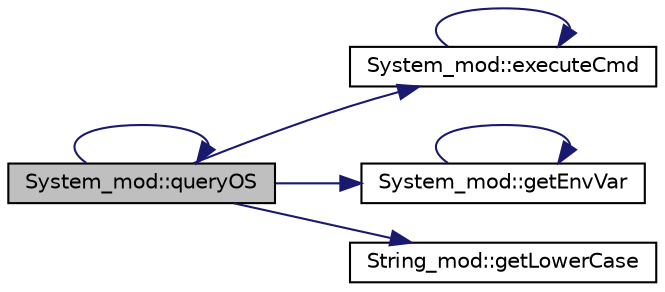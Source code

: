 digraph "System_mod::queryOS"
{
 // LATEX_PDF_SIZE
  edge [fontname="Helvetica",fontsize="10",labelfontname="Helvetica",labelfontsize="10"];
  node [fontname="Helvetica",fontsize="10",shape=record];
  rankdir="LR";
  Node1 [label="System_mod::queryOS",height=0.2,width=0.4,color="black", fillcolor="grey75", style="filled", fontcolor="black",tooltip="Query all attributes of the OS_type class: name, slash, isWindows, Err."];
  Node1 -> Node2 [color="midnightblue",fontsize="10",style="solid"];
  Node2 [label="System_mod::executeCmd",height=0.2,width=0.4,color="black", fillcolor="white", style="filled",URL="$namespaceSystem__mod.html#ad986611ef583ede0e4f8452ebbb27b67",tooltip="Execute the input system command cmd and return."];
  Node2 -> Node2 [color="midnightblue",fontsize="10",style="solid"];
  Node1 -> Node3 [color="midnightblue",fontsize="10",style="solid"];
  Node3 [label="System_mod::getEnvVar",height=0.2,width=0.4,color="black", fillcolor="white", style="filled",URL="$namespaceSystem__mod.html#a14025e9f9a4536224738e4ad02da2495",tooltip="Return the value of the requested input environmental variable."];
  Node3 -> Node3 [color="midnightblue",fontsize="10",style="solid"];
  Node1 -> Node4 [color="midnightblue",fontsize="10",style="solid"];
  Node4 [label="String_mod::getLowerCase",height=0.2,width=0.4,color="black", fillcolor="white", style="filled",URL="$namespaceString__mod.html#ade10dffb10b5ed445fec280457aa9eb4",tooltip="Return the lowercase of the input assumed-size character vector."];
  Node1 -> Node1 [color="midnightblue",fontsize="10",style="solid"];
}
